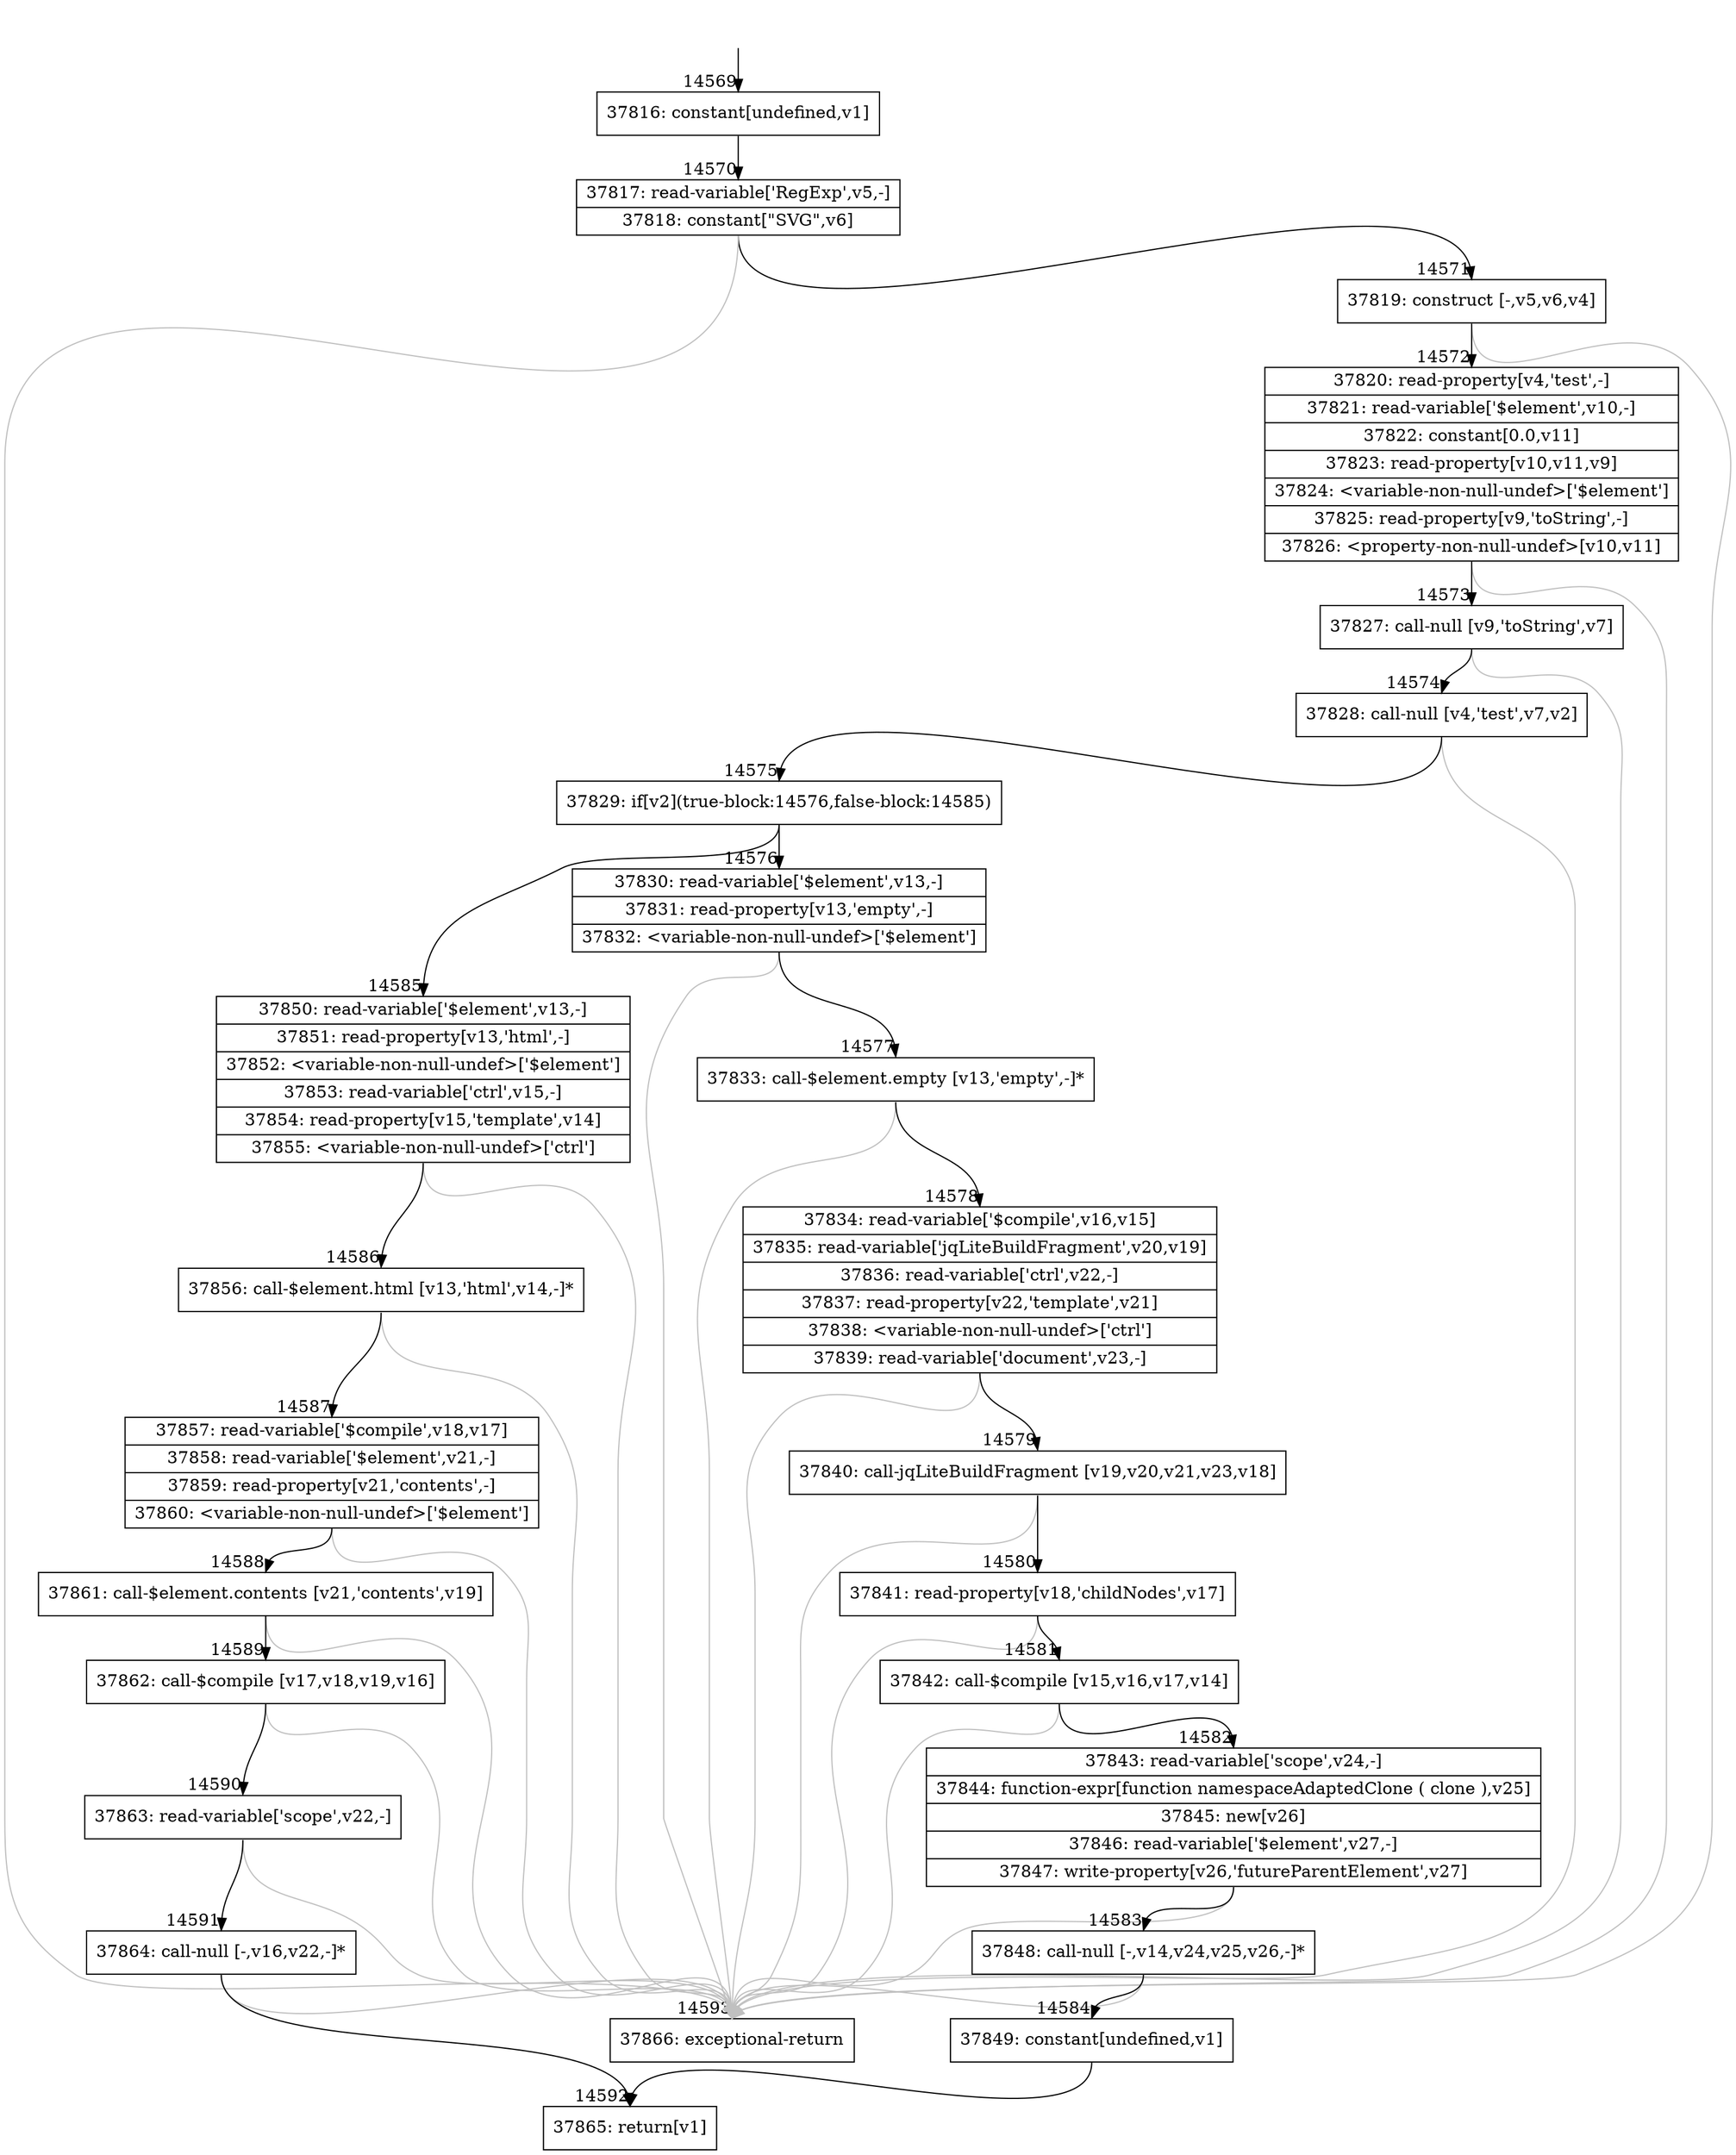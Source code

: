 digraph {
rankdir="TD"
BB_entry1161[shape=none,label=""];
BB_entry1161 -> BB14569 [tailport=s, headport=n, headlabel="    14569"]
BB14569 [shape=record label="{37816: constant[undefined,v1]}" ] 
BB14569 -> BB14570 [tailport=s, headport=n, headlabel="      14570"]
BB14570 [shape=record label="{37817: read-variable['RegExp',v5,-]|37818: constant[\"SVG\",v6]}" ] 
BB14570 -> BB14571 [tailport=s, headport=n, headlabel="      14571"]
BB14570 -> BB14593 [tailport=s, headport=n, color=gray, headlabel="      14593"]
BB14571 [shape=record label="{37819: construct [-,v5,v6,v4]}" ] 
BB14571 -> BB14572 [tailport=s, headport=n, headlabel="      14572"]
BB14571 -> BB14593 [tailport=s, headport=n, color=gray]
BB14572 [shape=record label="{37820: read-property[v4,'test',-]|37821: read-variable['$element',v10,-]|37822: constant[0.0,v11]|37823: read-property[v10,v11,v9]|37824: \<variable-non-null-undef\>['$element']|37825: read-property[v9,'toString',-]|37826: \<property-non-null-undef\>[v10,v11]}" ] 
BB14572 -> BB14573 [tailport=s, headport=n, headlabel="      14573"]
BB14572 -> BB14593 [tailport=s, headport=n, color=gray]
BB14573 [shape=record label="{37827: call-null [v9,'toString',v7]}" ] 
BB14573 -> BB14574 [tailport=s, headport=n, headlabel="      14574"]
BB14573 -> BB14593 [tailport=s, headport=n, color=gray]
BB14574 [shape=record label="{37828: call-null [v4,'test',v7,v2]}" ] 
BB14574 -> BB14575 [tailport=s, headport=n, headlabel="      14575"]
BB14574 -> BB14593 [tailport=s, headport=n, color=gray]
BB14575 [shape=record label="{37829: if[v2](true-block:14576,false-block:14585)}" ] 
BB14575 -> BB14576 [tailport=s, headport=n, headlabel="      14576"]
BB14575 -> BB14585 [tailport=s, headport=n, headlabel="      14585"]
BB14576 [shape=record label="{37830: read-variable['$element',v13,-]|37831: read-property[v13,'empty',-]|37832: \<variable-non-null-undef\>['$element']}" ] 
BB14576 -> BB14577 [tailport=s, headport=n, headlabel="      14577"]
BB14576 -> BB14593 [tailport=s, headport=n, color=gray]
BB14577 [shape=record label="{37833: call-$element.empty [v13,'empty',-]*}" ] 
BB14577 -> BB14578 [tailport=s, headport=n, headlabel="      14578"]
BB14577 -> BB14593 [tailport=s, headport=n, color=gray]
BB14578 [shape=record label="{37834: read-variable['$compile',v16,v15]|37835: read-variable['jqLiteBuildFragment',v20,v19]|37836: read-variable['ctrl',v22,-]|37837: read-property[v22,'template',v21]|37838: \<variable-non-null-undef\>['ctrl']|37839: read-variable['document',v23,-]}" ] 
BB14578 -> BB14579 [tailport=s, headport=n, headlabel="      14579"]
BB14578 -> BB14593 [tailport=s, headport=n, color=gray]
BB14579 [shape=record label="{37840: call-jqLiteBuildFragment [v19,v20,v21,v23,v18]}" ] 
BB14579 -> BB14580 [tailport=s, headport=n, headlabel="      14580"]
BB14579 -> BB14593 [tailport=s, headport=n, color=gray]
BB14580 [shape=record label="{37841: read-property[v18,'childNodes',v17]}" ] 
BB14580 -> BB14581 [tailport=s, headport=n, headlabel="      14581"]
BB14580 -> BB14593 [tailport=s, headport=n, color=gray]
BB14581 [shape=record label="{37842: call-$compile [v15,v16,v17,v14]}" ] 
BB14581 -> BB14582 [tailport=s, headport=n, headlabel="      14582"]
BB14581 -> BB14593 [tailport=s, headport=n, color=gray]
BB14582 [shape=record label="{37843: read-variable['scope',v24,-]|37844: function-expr[function namespaceAdaptedClone ( clone ),v25]|37845: new[v26]|37846: read-variable['$element',v27,-]|37847: write-property[v26,'futureParentElement',v27]}" ] 
BB14582 -> BB14583 [tailport=s, headport=n, headlabel="      14583"]
BB14582 -> BB14593 [tailport=s, headport=n, color=gray]
BB14583 [shape=record label="{37848: call-null [-,v14,v24,v25,v26,-]*}" ] 
BB14583 -> BB14584 [tailport=s, headport=n, headlabel="      14584"]
BB14583 -> BB14593 [tailport=s, headport=n, color=gray]
BB14584 [shape=record label="{37849: constant[undefined,v1]}" ] 
BB14584 -> BB14592 [tailport=s, headport=n, headlabel="      14592"]
BB14585 [shape=record label="{37850: read-variable['$element',v13,-]|37851: read-property[v13,'html',-]|37852: \<variable-non-null-undef\>['$element']|37853: read-variable['ctrl',v15,-]|37854: read-property[v15,'template',v14]|37855: \<variable-non-null-undef\>['ctrl']}" ] 
BB14585 -> BB14586 [tailport=s, headport=n, headlabel="      14586"]
BB14585 -> BB14593 [tailport=s, headport=n, color=gray]
BB14586 [shape=record label="{37856: call-$element.html [v13,'html',v14,-]*}" ] 
BB14586 -> BB14587 [tailport=s, headport=n, headlabel="      14587"]
BB14586 -> BB14593 [tailport=s, headport=n, color=gray]
BB14587 [shape=record label="{37857: read-variable['$compile',v18,v17]|37858: read-variable['$element',v21,-]|37859: read-property[v21,'contents',-]|37860: \<variable-non-null-undef\>['$element']}" ] 
BB14587 -> BB14588 [tailport=s, headport=n, headlabel="      14588"]
BB14587 -> BB14593 [tailport=s, headport=n, color=gray]
BB14588 [shape=record label="{37861: call-$element.contents [v21,'contents',v19]}" ] 
BB14588 -> BB14589 [tailport=s, headport=n, headlabel="      14589"]
BB14588 -> BB14593 [tailport=s, headport=n, color=gray]
BB14589 [shape=record label="{37862: call-$compile [v17,v18,v19,v16]}" ] 
BB14589 -> BB14590 [tailport=s, headport=n, headlabel="      14590"]
BB14589 -> BB14593 [tailport=s, headport=n, color=gray]
BB14590 [shape=record label="{37863: read-variable['scope',v22,-]}" ] 
BB14590 -> BB14591 [tailport=s, headport=n, headlabel="      14591"]
BB14590 -> BB14593 [tailport=s, headport=n, color=gray]
BB14591 [shape=record label="{37864: call-null [-,v16,v22,-]*}" ] 
BB14591 -> BB14592 [tailport=s, headport=n]
BB14591 -> BB14593 [tailport=s, headport=n, color=gray]
BB14592 [shape=record label="{37865: return[v1]}" ] 
BB14593 [shape=record label="{37866: exceptional-return}" ] 
//#$~ 24137
}

